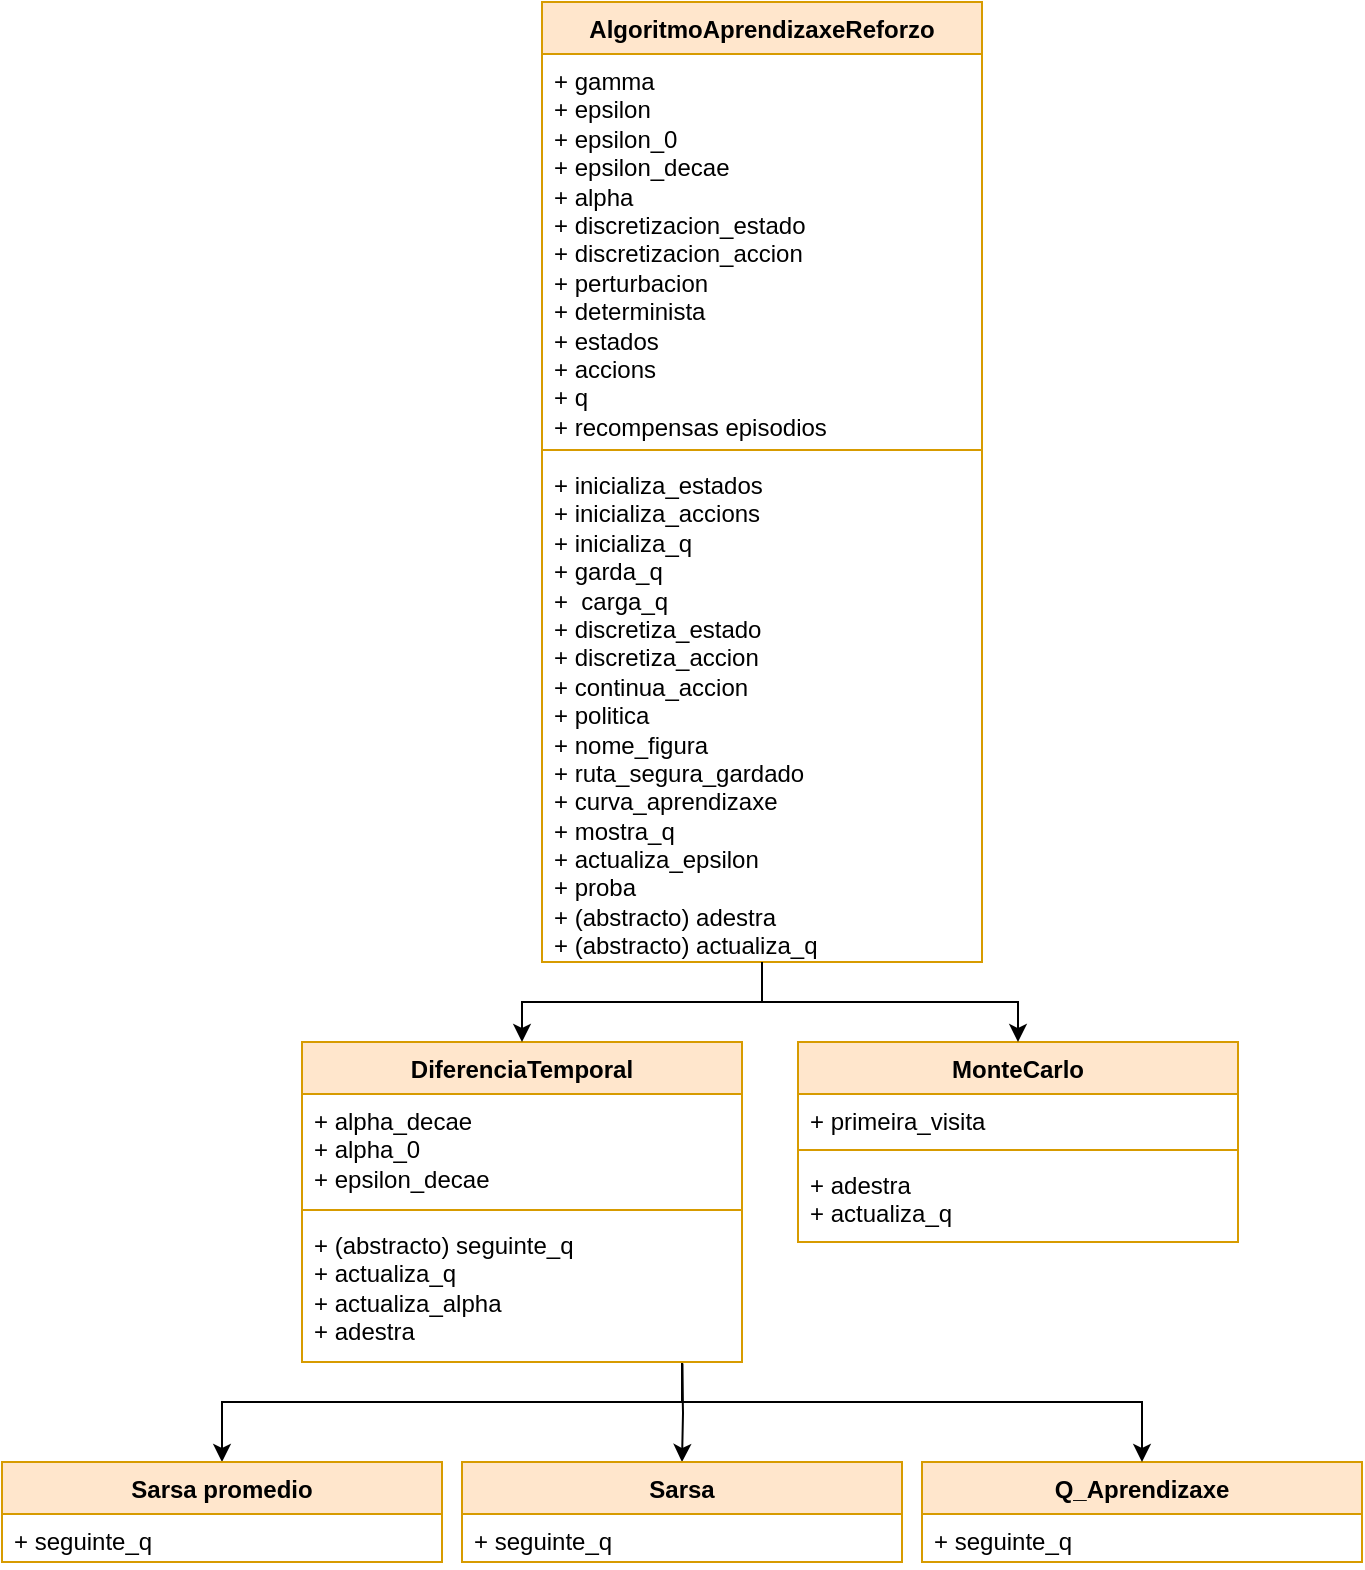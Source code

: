 <mxfile version="26.0.15">
  <diagram name="Página-1" id="6hwxjDOl0zYLMndKHYMW">
    <mxGraphModel dx="2320" dy="2230" grid="1" gridSize="10" guides="1" tooltips="1" connect="1" arrows="1" fold="1" page="1" pageScale="1" pageWidth="827" pageHeight="1169" math="0" shadow="0">
      <root>
        <mxCell id="0" />
        <mxCell id="1" parent="0" />
        <mxCell id="Kc-MsVQT_cs27wTVky3v-8" value="AlgoritmoAprendizaxeReforzo" style="swimlane;fontStyle=1;align=center;verticalAlign=top;childLayout=stackLayout;horizontal=1;startSize=26;horizontalStack=0;resizeParent=1;resizeParentMax=0;resizeLast=0;collapsible=1;marginBottom=0;whiteSpace=wrap;html=1;fillColor=#ffe6cc;strokeColor=#d79b00;" parent="1" vertex="1">
          <mxGeometry x="200" y="-30" width="220" height="480" as="geometry" />
        </mxCell>
        <mxCell id="Kc-MsVQT_cs27wTVky3v-9" value="+ gamma&lt;div&gt;+ epsilon&lt;/div&gt;&lt;div&gt;+ epsilon_0&lt;/div&gt;&lt;div&gt;+ epsilon_decae&lt;/div&gt;&lt;div&gt;+ alpha&lt;/div&gt;&lt;div&gt;+ discretizacion_estado&lt;/div&gt;&lt;div&gt;+ discretizacion_accion&lt;/div&gt;&lt;div&gt;+ perturbacion&lt;/div&gt;&lt;div&gt;+ determinista&lt;/div&gt;&lt;div&gt;+ estados&lt;/div&gt;&lt;div&gt;+ accions&lt;/div&gt;&lt;div&gt;+ q&lt;/div&gt;&lt;div&gt;+ recompensas episodios&lt;/div&gt;&lt;div&gt;&lt;br&gt;&lt;/div&gt;" style="text;strokeColor=none;fillColor=none;align=left;verticalAlign=top;spacingLeft=4;spacingRight=4;overflow=hidden;rotatable=0;points=[[0,0.5],[1,0.5]];portConstraint=eastwest;whiteSpace=wrap;html=1;" parent="Kc-MsVQT_cs27wTVky3v-8" vertex="1">
          <mxGeometry y="26" width="220" height="194" as="geometry" />
        </mxCell>
        <mxCell id="Kc-MsVQT_cs27wTVky3v-10" value="" style="line;strokeWidth=1;fillColor=none;align=left;verticalAlign=middle;spacingTop=-1;spacingLeft=3;spacingRight=3;rotatable=0;labelPosition=right;points=[];portConstraint=eastwest;strokeColor=inherit;" parent="Kc-MsVQT_cs27wTVky3v-8" vertex="1">
          <mxGeometry y="220" width="220" height="8" as="geometry" />
        </mxCell>
        <mxCell id="Kc-MsVQT_cs27wTVky3v-11" value="+ inicializa_estados&lt;div&gt;+ inicializa_accions&lt;/div&gt;&lt;div&gt;+ inicializa_q&lt;/div&gt;&lt;div&gt;+ garda_q&lt;/div&gt;&lt;div&gt;+&amp;nbsp; carga_q&lt;/div&gt;&lt;div&gt;+ discretiza_estado&lt;/div&gt;&lt;div&gt;+ discretiza_accion&lt;/div&gt;&lt;div&gt;+ continua_accion&lt;/div&gt;&lt;div&gt;+ politica&lt;/div&gt;&lt;div&gt;+ nome_figura&lt;/div&gt;&lt;div&gt;+ ruta_segura_gardado&lt;/div&gt;&lt;div&gt;+ curva_aprendizaxe&lt;/div&gt;&lt;div&gt;+ mostra_q&lt;/div&gt;&lt;div&gt;+ actualiza_epsilon&lt;/div&gt;&lt;div&gt;+ proba&lt;/div&gt;&lt;div&gt;&lt;div&gt;+ (abstracto) adestra&lt;/div&gt;&lt;div&gt;+ (abstracto) actualiza_q&lt;/div&gt;&lt;/div&gt;" style="text;strokeColor=none;fillColor=none;align=left;verticalAlign=top;spacingLeft=4;spacingRight=4;overflow=hidden;rotatable=0;points=[[0,0.5],[1,0.5]];portConstraint=eastwest;whiteSpace=wrap;html=1;" parent="Kc-MsVQT_cs27wTVky3v-8" vertex="1">
          <mxGeometry y="228" width="220" height="252" as="geometry" />
        </mxCell>
        <mxCell id="Kc-MsVQT_cs27wTVky3v-12" value="MonteCarlo" style="swimlane;fontStyle=1;align=center;verticalAlign=top;childLayout=stackLayout;horizontal=1;startSize=26;horizontalStack=0;resizeParent=1;resizeParentMax=0;resizeLast=0;collapsible=1;marginBottom=0;whiteSpace=wrap;html=1;fillColor=#ffe6cc;strokeColor=#d79b00;" parent="1" vertex="1">
          <mxGeometry x="328" y="490" width="220" height="100" as="geometry" />
        </mxCell>
        <mxCell id="Kc-MsVQT_cs27wTVky3v-13" value="+ primeira_visita" style="text;strokeColor=none;fillColor=none;align=left;verticalAlign=top;spacingLeft=4;spacingRight=4;overflow=hidden;rotatable=0;points=[[0,0.5],[1,0.5]];portConstraint=eastwest;whiteSpace=wrap;html=1;" parent="Kc-MsVQT_cs27wTVky3v-12" vertex="1">
          <mxGeometry y="26" width="220" height="24" as="geometry" />
        </mxCell>
        <mxCell id="Kc-MsVQT_cs27wTVky3v-14" value="" style="line;strokeWidth=1;fillColor=none;align=left;verticalAlign=middle;spacingTop=-1;spacingLeft=3;spacingRight=3;rotatable=0;labelPosition=right;points=[];portConstraint=eastwest;strokeColor=inherit;" parent="Kc-MsVQT_cs27wTVky3v-12" vertex="1">
          <mxGeometry y="50" width="220" height="8" as="geometry" />
        </mxCell>
        <mxCell id="Kc-MsVQT_cs27wTVky3v-15" value="&lt;div&gt;&lt;div&gt;+ adestra&lt;/div&gt;&lt;div&gt;+ actualiza_q&lt;/div&gt;&lt;/div&gt;" style="text;strokeColor=none;fillColor=none;align=left;verticalAlign=top;spacingLeft=4;spacingRight=4;overflow=hidden;rotatable=0;points=[[0,0.5],[1,0.5]];portConstraint=eastwest;whiteSpace=wrap;html=1;" parent="Kc-MsVQT_cs27wTVky3v-12" vertex="1">
          <mxGeometry y="58" width="220" height="42" as="geometry" />
        </mxCell>
        <mxCell id="B54DUWf2agB0Q7wegUZo-4" style="edgeStyle=orthogonalEdgeStyle;rounded=0;orthogonalLoop=1;jettySize=auto;html=1;exitX=0.5;exitY=1;exitDx=0;exitDy=0;entryX=0.5;entryY=0;entryDx=0;entryDy=0;" edge="1" parent="1" target="Kc-MsVQT_cs27wTVky3v-24">
          <mxGeometry relative="1" as="geometry">
            <mxPoint x="270" y="650" as="sourcePoint" />
          </mxGeometry>
        </mxCell>
        <mxCell id="B54DUWf2agB0Q7wegUZo-5" style="edgeStyle=orthogonalEdgeStyle;rounded=0;orthogonalLoop=1;jettySize=auto;html=1;exitX=0.5;exitY=1;exitDx=0;exitDy=0;entryX=0.5;entryY=0;entryDx=0;entryDy=0;" edge="1" parent="1" target="B54DUWf2agB0Q7wegUZo-1">
          <mxGeometry relative="1" as="geometry">
            <mxPoint x="270" y="650" as="sourcePoint" />
            <Array as="points">
              <mxPoint x="270" y="670" />
              <mxPoint x="40" y="670" />
            </Array>
          </mxGeometry>
        </mxCell>
        <mxCell id="Kc-MsVQT_cs27wTVky3v-16" value="DiferenciaTemporal" style="swimlane;fontStyle=1;align=center;verticalAlign=top;childLayout=stackLayout;horizontal=1;startSize=26;horizontalStack=0;resizeParent=1;resizeParentMax=0;resizeLast=0;collapsible=1;marginBottom=0;whiteSpace=wrap;html=1;fillColor=#ffe6cc;strokeColor=#d79b00;" parent="1" vertex="1">
          <mxGeometry x="80" y="490" width="220" height="160" as="geometry" />
        </mxCell>
        <mxCell id="Kc-MsVQT_cs27wTVky3v-17" value="&lt;div&gt;+ alpha_decae&lt;/div&gt;&lt;div&gt;+ alpha_0&lt;/div&gt;&lt;div&gt;+ epsilon_decae&lt;/div&gt;" style="text;strokeColor=none;fillColor=none;align=left;verticalAlign=top;spacingLeft=4;spacingRight=4;overflow=hidden;rotatable=0;points=[[0,0.5],[1,0.5]];portConstraint=eastwest;whiteSpace=wrap;html=1;" parent="Kc-MsVQT_cs27wTVky3v-16" vertex="1">
          <mxGeometry y="26" width="220" height="54" as="geometry" />
        </mxCell>
        <mxCell id="Kc-MsVQT_cs27wTVky3v-18" value="" style="line;strokeWidth=1;fillColor=none;align=left;verticalAlign=middle;spacingTop=-1;spacingLeft=3;spacingRight=3;rotatable=0;labelPosition=right;points=[];portConstraint=eastwest;strokeColor=inherit;" parent="Kc-MsVQT_cs27wTVky3v-16" vertex="1">
          <mxGeometry y="80" width="220" height="8" as="geometry" />
        </mxCell>
        <mxCell id="Kc-MsVQT_cs27wTVky3v-19" value="+ (abstracto) seguinte_q&lt;div&gt;+ actualiza_q&lt;/div&gt;&lt;div&gt;+ actualiza_alpha&lt;/div&gt;&lt;div&gt;+ adestra&lt;/div&gt;&lt;div&gt;&lt;br&gt;&lt;/div&gt;" style="text;strokeColor=none;fillColor=none;align=left;verticalAlign=top;spacingLeft=4;spacingRight=4;overflow=hidden;rotatable=0;points=[[0,0.5],[1,0.5]];portConstraint=eastwest;whiteSpace=wrap;html=1;" parent="Kc-MsVQT_cs27wTVky3v-16" vertex="1">
          <mxGeometry y="88" width="220" height="72" as="geometry" />
        </mxCell>
        <mxCell id="Kc-MsVQT_cs27wTVky3v-24" value="Sarsa" style="swimlane;fontStyle=1;align=center;verticalAlign=top;childLayout=stackLayout;horizontal=1;startSize=26;horizontalStack=0;resizeParent=1;resizeParentMax=0;resizeLast=0;collapsible=1;marginBottom=0;whiteSpace=wrap;html=1;fillColor=#ffe6cc;strokeColor=#d79b00;" parent="1" vertex="1">
          <mxGeometry x="160" y="700" width="220" height="50" as="geometry" />
        </mxCell>
        <mxCell id="Kc-MsVQT_cs27wTVky3v-25" value="+ seguinte_q" style="text;strokeColor=none;fillColor=none;align=left;verticalAlign=top;spacingLeft=4;spacingRight=4;overflow=hidden;rotatable=0;points=[[0,0.5],[1,0.5]];portConstraint=eastwest;whiteSpace=wrap;html=1;" parent="Kc-MsVQT_cs27wTVky3v-24" vertex="1">
          <mxGeometry y="26" width="220" height="24" as="geometry" />
        </mxCell>
        <mxCell id="Kc-MsVQT_cs27wTVky3v-28" value="Q_Aprendizaxe&lt;div&gt;&lt;br&gt;&lt;/div&gt;" style="swimlane;fontStyle=1;align=center;verticalAlign=top;childLayout=stackLayout;horizontal=1;startSize=26;horizontalStack=0;resizeParent=1;resizeParentMax=0;resizeLast=0;collapsible=1;marginBottom=0;whiteSpace=wrap;html=1;fillColor=#ffe6cc;strokeColor=#d79b00;" parent="1" vertex="1">
          <mxGeometry x="390" y="700" width="220" height="50" as="geometry" />
        </mxCell>
        <mxCell id="Kc-MsVQT_cs27wTVky3v-29" value="+ seguinte_q" style="text;strokeColor=none;fillColor=none;align=left;verticalAlign=top;spacingLeft=4;spacingRight=4;overflow=hidden;rotatable=0;points=[[0,0.5],[1,0.5]];portConstraint=eastwest;whiteSpace=wrap;html=1;" parent="Kc-MsVQT_cs27wTVky3v-28" vertex="1">
          <mxGeometry y="26" width="220" height="24" as="geometry" />
        </mxCell>
        <mxCell id="Kc-MsVQT_cs27wTVky3v-30" value="" style="endArrow=classic;html=1;rounded=0;entryX=0.5;entryY=0;entryDx=0;entryDy=0;exitX=0.5;exitY=1;exitDx=0;exitDy=0;edgeStyle=orthogonalEdgeStyle;" parent="1" source="Kc-MsVQT_cs27wTVky3v-8" target="Kc-MsVQT_cs27wTVky3v-16" edge="1">
          <mxGeometry width="50" height="50" relative="1" as="geometry">
            <mxPoint x="340" y="450" as="sourcePoint" />
            <mxPoint x="590" y="380" as="targetPoint" />
            <Array as="points">
              <mxPoint x="310" y="470" />
              <mxPoint x="190" y="470" />
            </Array>
          </mxGeometry>
        </mxCell>
        <mxCell id="Kc-MsVQT_cs27wTVky3v-31" value="" style="endArrow=classic;html=1;rounded=0;entryX=0.5;entryY=0;entryDx=0;entryDy=0;exitX=0.5;exitY=1;exitDx=0;exitDy=0;edgeStyle=orthogonalEdgeStyle;" parent="1" source="Kc-MsVQT_cs27wTVky3v-8" target="Kc-MsVQT_cs27wTVky3v-12" edge="1">
          <mxGeometry width="50" height="50" relative="1" as="geometry">
            <mxPoint x="340" y="440" as="sourcePoint" />
            <mxPoint x="590" y="380" as="targetPoint" />
            <Array as="points">
              <mxPoint x="310" y="470" />
              <mxPoint x="438" y="470" />
            </Array>
          </mxGeometry>
        </mxCell>
        <mxCell id="B54DUWf2agB0Q7wegUZo-1" value="&lt;div&gt;Sarsa promedio&lt;/div&gt;" style="swimlane;fontStyle=1;align=center;verticalAlign=top;childLayout=stackLayout;horizontal=1;startSize=26;horizontalStack=0;resizeParent=1;resizeParentMax=0;resizeLast=0;collapsible=1;marginBottom=0;whiteSpace=wrap;html=1;fillColor=#ffe6cc;strokeColor=#d79b00;" vertex="1" parent="1">
          <mxGeometry x="-70" y="700" width="220" height="50" as="geometry" />
        </mxCell>
        <mxCell id="B54DUWf2agB0Q7wegUZo-2" value="+ seguinte_q" style="text;strokeColor=none;fillColor=none;align=left;verticalAlign=top;spacingLeft=4;spacingRight=4;overflow=hidden;rotatable=0;points=[[0,0.5],[1,0.5]];portConstraint=eastwest;whiteSpace=wrap;html=1;" vertex="1" parent="B54DUWf2agB0Q7wegUZo-1">
          <mxGeometry y="26" width="220" height="24" as="geometry" />
        </mxCell>
        <mxCell id="B54DUWf2agB0Q7wegUZo-6" value="" style="endArrow=classic;html=1;rounded=0;entryX=0.5;entryY=0;entryDx=0;entryDy=0;exitX=0.501;exitY=1.01;exitDx=0;exitDy=0;exitPerimeter=0;edgeStyle=orthogonalEdgeStyle;" edge="1" parent="1" target="Kc-MsVQT_cs27wTVky3v-28">
          <mxGeometry width="50" height="50" relative="1" as="geometry">
            <mxPoint x="270.22" y="650.72" as="sourcePoint" />
            <mxPoint x="450" y="710" as="targetPoint" />
            <Array as="points">
              <mxPoint x="270" y="670" />
              <mxPoint x="500" y="670" />
            </Array>
          </mxGeometry>
        </mxCell>
      </root>
    </mxGraphModel>
  </diagram>
</mxfile>
